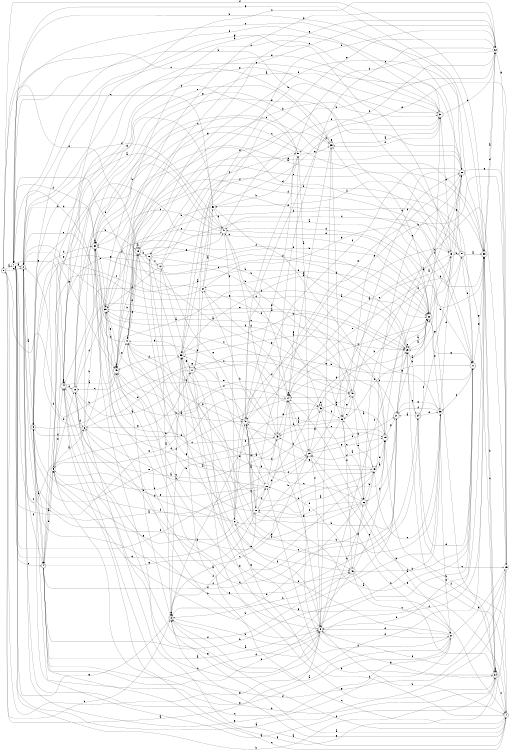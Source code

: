 digraph n44_7 {
__start0 [label="" shape="none"];

rankdir=LR;
size="8,5";

s0 [style="rounded,filled", color="black", fillcolor="white" shape="doublecircle", label="0"];
s1 [style="filled", color="black", fillcolor="white" shape="circle", label="1"];
s2 [style="rounded,filled", color="black", fillcolor="white" shape="doublecircle", label="2"];
s3 [style="rounded,filled", color="black", fillcolor="white" shape="doublecircle", label="3"];
s4 [style="rounded,filled", color="black", fillcolor="white" shape="doublecircle", label="4"];
s5 [style="filled", color="black", fillcolor="white" shape="circle", label="5"];
s6 [style="filled", color="black", fillcolor="white" shape="circle", label="6"];
s7 [style="rounded,filled", color="black", fillcolor="white" shape="doublecircle", label="7"];
s8 [style="rounded,filled", color="black", fillcolor="white" shape="doublecircle", label="8"];
s9 [style="rounded,filled", color="black", fillcolor="white" shape="doublecircle", label="9"];
s10 [style="rounded,filled", color="black", fillcolor="white" shape="doublecircle", label="10"];
s11 [style="rounded,filled", color="black", fillcolor="white" shape="doublecircle", label="11"];
s12 [style="rounded,filled", color="black", fillcolor="white" shape="doublecircle", label="12"];
s13 [style="filled", color="black", fillcolor="white" shape="circle", label="13"];
s14 [style="filled", color="black", fillcolor="white" shape="circle", label="14"];
s15 [style="rounded,filled", color="black", fillcolor="white" shape="doublecircle", label="15"];
s16 [style="rounded,filled", color="black", fillcolor="white" shape="doublecircle", label="16"];
s17 [style="rounded,filled", color="black", fillcolor="white" shape="doublecircle", label="17"];
s18 [style="filled", color="black", fillcolor="white" shape="circle", label="18"];
s19 [style="rounded,filled", color="black", fillcolor="white" shape="doublecircle", label="19"];
s20 [style="rounded,filled", color="black", fillcolor="white" shape="doublecircle", label="20"];
s21 [style="rounded,filled", color="black", fillcolor="white" shape="doublecircle", label="21"];
s22 [style="rounded,filled", color="black", fillcolor="white" shape="doublecircle", label="22"];
s23 [style="filled", color="black", fillcolor="white" shape="circle", label="23"];
s24 [style="rounded,filled", color="black", fillcolor="white" shape="doublecircle", label="24"];
s25 [style="filled", color="black", fillcolor="white" shape="circle", label="25"];
s26 [style="rounded,filled", color="black", fillcolor="white" shape="doublecircle", label="26"];
s27 [style="filled", color="black", fillcolor="white" shape="circle", label="27"];
s28 [style="filled", color="black", fillcolor="white" shape="circle", label="28"];
s29 [style="rounded,filled", color="black", fillcolor="white" shape="doublecircle", label="29"];
s30 [style="rounded,filled", color="black", fillcolor="white" shape="doublecircle", label="30"];
s31 [style="rounded,filled", color="black", fillcolor="white" shape="doublecircle", label="31"];
s32 [style="filled", color="black", fillcolor="white" shape="circle", label="32"];
s33 [style="rounded,filled", color="black", fillcolor="white" shape="doublecircle", label="33"];
s34 [style="rounded,filled", color="black", fillcolor="white" shape="doublecircle", label="34"];
s35 [style="filled", color="black", fillcolor="white" shape="circle", label="35"];
s36 [style="filled", color="black", fillcolor="white" shape="circle", label="36"];
s37 [style="filled", color="black", fillcolor="white" shape="circle", label="37"];
s38 [style="filled", color="black", fillcolor="white" shape="circle", label="38"];
s39 [style="filled", color="black", fillcolor="white" shape="circle", label="39"];
s40 [style="rounded,filled", color="black", fillcolor="white" shape="doublecircle", label="40"];
s41 [style="filled", color="black", fillcolor="white" shape="circle", label="41"];
s42 [style="rounded,filled", color="black", fillcolor="white" shape="doublecircle", label="42"];
s43 [style="rounded,filled", color="black", fillcolor="white" shape="doublecircle", label="43"];
s44 [style="rounded,filled", color="black", fillcolor="white" shape="doublecircle", label="44"];
s45 [style="rounded,filled", color="black", fillcolor="white" shape="doublecircle", label="45"];
s46 [style="rounded,filled", color="black", fillcolor="white" shape="doublecircle", label="46"];
s47 [style="rounded,filled", color="black", fillcolor="white" shape="doublecircle", label="47"];
s48 [style="rounded,filled", color="black", fillcolor="white" shape="doublecircle", label="48"];
s49 [style="filled", color="black", fillcolor="white" shape="circle", label="49"];
s50 [style="rounded,filled", color="black", fillcolor="white" shape="doublecircle", label="50"];
s51 [style="filled", color="black", fillcolor="white" shape="circle", label="51"];
s52 [style="filled", color="black", fillcolor="white" shape="circle", label="52"];
s53 [style="filled", color="black", fillcolor="white" shape="circle", label="53"];
s54 [style="filled", color="black", fillcolor="white" shape="circle", label="54"];
s0 -> s1 [label="a"];
s0 -> s53 [label="b"];
s0 -> s8 [label="c"];
s0 -> s33 [label="d"];
s0 -> s2 [label="e"];
s0 -> s15 [label="f"];
s0 -> s33 [label="g"];
s1 -> s2 [label="a"];
s1 -> s42 [label="b"];
s1 -> s33 [label="c"];
s1 -> s45 [label="d"];
s1 -> s4 [label="e"];
s1 -> s29 [label="f"];
s1 -> s44 [label="g"];
s2 -> s3 [label="a"];
s2 -> s30 [label="b"];
s2 -> s4 [label="c"];
s2 -> s47 [label="d"];
s2 -> s43 [label="e"];
s2 -> s4 [label="f"];
s2 -> s45 [label="g"];
s3 -> s4 [label="a"];
s3 -> s22 [label="b"];
s3 -> s23 [label="c"];
s3 -> s30 [label="d"];
s3 -> s27 [label="e"];
s3 -> s6 [label="f"];
s3 -> s48 [label="g"];
s4 -> s5 [label="a"];
s4 -> s38 [label="b"];
s4 -> s7 [label="c"];
s4 -> s17 [label="d"];
s4 -> s33 [label="e"];
s4 -> s49 [label="f"];
s4 -> s18 [label="g"];
s5 -> s6 [label="a"];
s5 -> s4 [label="b"];
s5 -> s32 [label="c"];
s5 -> s10 [label="d"];
s5 -> s44 [label="e"];
s5 -> s28 [label="f"];
s5 -> s23 [label="g"];
s6 -> s7 [label="a"];
s6 -> s30 [label="b"];
s6 -> s21 [label="c"];
s6 -> s2 [label="d"];
s6 -> s20 [label="e"];
s6 -> s22 [label="f"];
s6 -> s11 [label="g"];
s7 -> s8 [label="a"];
s7 -> s14 [label="b"];
s7 -> s53 [label="c"];
s7 -> s37 [label="d"];
s7 -> s29 [label="e"];
s7 -> s8 [label="f"];
s7 -> s8 [label="g"];
s8 -> s9 [label="a"];
s8 -> s9 [label="b"];
s8 -> s29 [label="c"];
s8 -> s45 [label="d"];
s8 -> s8 [label="e"];
s8 -> s53 [label="f"];
s8 -> s1 [label="g"];
s9 -> s0 [label="a"];
s9 -> s7 [label="b"];
s9 -> s10 [label="c"];
s9 -> s27 [label="d"];
s9 -> s35 [label="e"];
s9 -> s22 [label="f"];
s9 -> s53 [label="g"];
s10 -> s11 [label="a"];
s10 -> s15 [label="b"];
s10 -> s20 [label="c"];
s10 -> s14 [label="d"];
s10 -> s23 [label="e"];
s10 -> s6 [label="f"];
s10 -> s35 [label="g"];
s11 -> s12 [label="a"];
s11 -> s34 [label="b"];
s11 -> s48 [label="c"];
s11 -> s46 [label="d"];
s11 -> s6 [label="e"];
s11 -> s54 [label="f"];
s11 -> s34 [label="g"];
s12 -> s8 [label="a"];
s12 -> s13 [label="b"];
s12 -> s51 [label="c"];
s12 -> s39 [label="d"];
s12 -> s28 [label="e"];
s12 -> s22 [label="f"];
s12 -> s44 [label="g"];
s13 -> s14 [label="a"];
s13 -> s50 [label="b"];
s13 -> s30 [label="c"];
s13 -> s2 [label="d"];
s13 -> s20 [label="e"];
s13 -> s23 [label="f"];
s13 -> s22 [label="g"];
s14 -> s15 [label="a"];
s14 -> s34 [label="b"];
s14 -> s14 [label="c"];
s14 -> s5 [label="d"];
s14 -> s1 [label="e"];
s14 -> s29 [label="f"];
s14 -> s51 [label="g"];
s15 -> s15 [label="a"];
s15 -> s16 [label="b"];
s15 -> s47 [label="c"];
s15 -> s22 [label="d"];
s15 -> s41 [label="e"];
s15 -> s20 [label="f"];
s15 -> s37 [label="g"];
s16 -> s17 [label="a"];
s16 -> s48 [label="b"];
s16 -> s12 [label="c"];
s16 -> s49 [label="d"];
s16 -> s46 [label="e"];
s16 -> s30 [label="f"];
s16 -> s47 [label="g"];
s17 -> s18 [label="a"];
s17 -> s11 [label="b"];
s17 -> s14 [label="c"];
s17 -> s39 [label="d"];
s17 -> s9 [label="e"];
s17 -> s38 [label="f"];
s17 -> s33 [label="g"];
s18 -> s19 [label="a"];
s18 -> s45 [label="b"];
s18 -> s28 [label="c"];
s18 -> s14 [label="d"];
s18 -> s20 [label="e"];
s18 -> s8 [label="f"];
s18 -> s1 [label="g"];
s19 -> s20 [label="a"];
s19 -> s7 [label="b"];
s19 -> s43 [label="c"];
s19 -> s29 [label="d"];
s19 -> s14 [label="e"];
s19 -> s39 [label="f"];
s19 -> s21 [label="g"];
s20 -> s21 [label="a"];
s20 -> s49 [label="b"];
s20 -> s45 [label="c"];
s20 -> s36 [label="d"];
s20 -> s5 [label="e"];
s20 -> s40 [label="f"];
s20 -> s25 [label="g"];
s21 -> s22 [label="a"];
s21 -> s8 [label="b"];
s21 -> s39 [label="c"];
s21 -> s26 [label="d"];
s21 -> s44 [label="e"];
s21 -> s3 [label="f"];
s21 -> s23 [label="g"];
s22 -> s23 [label="a"];
s22 -> s1 [label="b"];
s22 -> s14 [label="c"];
s22 -> s47 [label="d"];
s22 -> s38 [label="e"];
s22 -> s31 [label="f"];
s22 -> s17 [label="g"];
s23 -> s22 [label="a"];
s23 -> s24 [label="b"];
s23 -> s23 [label="c"];
s23 -> s54 [label="d"];
s23 -> s36 [label="e"];
s23 -> s45 [label="f"];
s23 -> s50 [label="g"];
s24 -> s21 [label="a"];
s24 -> s20 [label="b"];
s24 -> s25 [label="c"];
s24 -> s17 [label="d"];
s24 -> s38 [label="e"];
s24 -> s22 [label="f"];
s24 -> s23 [label="g"];
s25 -> s1 [label="a"];
s25 -> s1 [label="b"];
s25 -> s26 [label="c"];
s25 -> s44 [label="d"];
s25 -> s51 [label="e"];
s25 -> s9 [label="f"];
s25 -> s40 [label="g"];
s26 -> s27 [label="a"];
s26 -> s49 [label="b"];
s26 -> s40 [label="c"];
s26 -> s8 [label="d"];
s26 -> s18 [label="e"];
s26 -> s53 [label="f"];
s26 -> s40 [label="g"];
s27 -> s8 [label="a"];
s27 -> s25 [label="b"];
s27 -> s2 [label="c"];
s27 -> s9 [label="d"];
s27 -> s16 [label="e"];
s27 -> s28 [label="f"];
s27 -> s2 [label="g"];
s28 -> s3 [label="a"];
s28 -> s6 [label="b"];
s28 -> s29 [label="c"];
s28 -> s43 [label="d"];
s28 -> s5 [label="e"];
s28 -> s53 [label="f"];
s28 -> s23 [label="g"];
s29 -> s30 [label="a"];
s29 -> s43 [label="b"];
s29 -> s19 [label="c"];
s29 -> s21 [label="d"];
s29 -> s13 [label="e"];
s29 -> s9 [label="f"];
s29 -> s42 [label="g"];
s30 -> s31 [label="a"];
s30 -> s9 [label="b"];
s30 -> s30 [label="c"];
s30 -> s17 [label="d"];
s30 -> s39 [label="e"];
s30 -> s1 [label="f"];
s30 -> s9 [label="g"];
s31 -> s3 [label="a"];
s31 -> s15 [label="b"];
s31 -> s32 [label="c"];
s31 -> s2 [label="d"];
s31 -> s39 [label="e"];
s31 -> s35 [label="f"];
s31 -> s13 [label="g"];
s32 -> s33 [label="a"];
s32 -> s53 [label="b"];
s32 -> s41 [label="c"];
s32 -> s40 [label="d"];
s32 -> s43 [label="e"];
s32 -> s11 [label="f"];
s32 -> s25 [label="g"];
s33 -> s30 [label="a"];
s33 -> s34 [label="b"];
s33 -> s34 [label="c"];
s33 -> s32 [label="d"];
s33 -> s39 [label="e"];
s33 -> s52 [label="f"];
s33 -> s1 [label="g"];
s34 -> s3 [label="a"];
s34 -> s34 [label="b"];
s34 -> s7 [label="c"];
s34 -> s5 [label="d"];
s34 -> s35 [label="e"];
s34 -> s23 [label="f"];
s34 -> s14 [label="g"];
s35 -> s31 [label="a"];
s35 -> s14 [label="b"];
s35 -> s1 [label="c"];
s35 -> s36 [label="d"];
s35 -> s44 [label="e"];
s35 -> s16 [label="f"];
s35 -> s35 [label="g"];
s36 -> s26 [label="a"];
s36 -> s37 [label="b"];
s36 -> s48 [label="c"];
s36 -> s40 [label="d"];
s36 -> s39 [label="e"];
s36 -> s46 [label="f"];
s36 -> s54 [label="g"];
s37 -> s13 [label="a"];
s37 -> s38 [label="b"];
s37 -> s45 [label="c"];
s37 -> s10 [label="d"];
s37 -> s40 [label="e"];
s37 -> s9 [label="f"];
s37 -> s5 [label="g"];
s38 -> s39 [label="a"];
s38 -> s5 [label="b"];
s38 -> s49 [label="c"];
s38 -> s13 [label="d"];
s38 -> s21 [label="e"];
s38 -> s21 [label="f"];
s38 -> s27 [label="g"];
s39 -> s9 [label="a"];
s39 -> s40 [label="b"];
s39 -> s2 [label="c"];
s39 -> s17 [label="d"];
s39 -> s45 [label="e"];
s39 -> s10 [label="f"];
s39 -> s2 [label="g"];
s40 -> s18 [label="a"];
s40 -> s24 [label="b"];
s40 -> s41 [label="c"];
s40 -> s18 [label="d"];
s40 -> s50 [label="e"];
s40 -> s32 [label="f"];
s40 -> s51 [label="g"];
s41 -> s19 [label="a"];
s41 -> s31 [label="b"];
s41 -> s42 [label="c"];
s41 -> s30 [label="d"];
s41 -> s46 [label="e"];
s41 -> s15 [label="f"];
s41 -> s32 [label="g"];
s42 -> s43 [label="a"];
s42 -> s22 [label="b"];
s42 -> s48 [label="c"];
s42 -> s42 [label="d"];
s42 -> s8 [label="e"];
s42 -> s36 [label="f"];
s42 -> s26 [label="g"];
s43 -> s44 [label="a"];
s43 -> s3 [label="b"];
s43 -> s39 [label="c"];
s43 -> s9 [label="d"];
s43 -> s14 [label="e"];
s43 -> s47 [label="f"];
s43 -> s41 [label="g"];
s44 -> s45 [label="a"];
s44 -> s22 [label="b"];
s44 -> s31 [label="c"];
s44 -> s10 [label="d"];
s44 -> s44 [label="e"];
s44 -> s46 [label="f"];
s44 -> s34 [label="g"];
s45 -> s40 [label="a"];
s45 -> s15 [label="b"];
s45 -> s10 [label="c"];
s45 -> s32 [label="d"];
s45 -> s41 [label="e"];
s45 -> s45 [label="f"];
s45 -> s33 [label="g"];
s46 -> s4 [label="a"];
s46 -> s17 [label="b"];
s46 -> s27 [label="c"];
s46 -> s28 [label="d"];
s46 -> s19 [label="e"];
s46 -> s7 [label="f"];
s46 -> s26 [label="g"];
s47 -> s3 [label="a"];
s47 -> s4 [label="b"];
s47 -> s30 [label="c"];
s47 -> s14 [label="d"];
s47 -> s22 [label="e"];
s47 -> s31 [label="f"];
s47 -> s37 [label="g"];
s48 -> s49 [label="a"];
s48 -> s15 [label="b"];
s48 -> s30 [label="c"];
s48 -> s20 [label="d"];
s48 -> s36 [label="e"];
s48 -> s33 [label="f"];
s48 -> s26 [label="g"];
s49 -> s19 [label="a"];
s49 -> s9 [label="b"];
s49 -> s41 [label="c"];
s49 -> s19 [label="d"];
s49 -> s36 [label="e"];
s49 -> s2 [label="f"];
s49 -> s40 [label="g"];
s50 -> s33 [label="a"];
s50 -> s0 [label="b"];
s50 -> s47 [label="c"];
s50 -> s41 [label="d"];
s50 -> s2 [label="e"];
s50 -> s17 [label="f"];
s50 -> s34 [label="g"];
s51 -> s29 [label="a"];
s51 -> s52 [label="b"];
s51 -> s30 [label="c"];
s51 -> s44 [label="d"];
s51 -> s35 [label="e"];
s51 -> s53 [label="f"];
s51 -> s45 [label="g"];
s52 -> s53 [label="a"];
s52 -> s16 [label="b"];
s52 -> s1 [label="c"];
s52 -> s47 [label="d"];
s52 -> s19 [label="e"];
s52 -> s31 [label="f"];
s52 -> s4 [label="g"];
s53 -> s22 [label="a"];
s53 -> s23 [label="b"];
s53 -> s24 [label="c"];
s53 -> s23 [label="d"];
s53 -> s11 [label="e"];
s53 -> s45 [label="f"];
s53 -> s41 [label="g"];
s54 -> s52 [label="a"];
s54 -> s43 [label="b"];
s54 -> s3 [label="c"];
s54 -> s42 [label="d"];
s54 -> s32 [label="e"];
s54 -> s1 [label="f"];
s54 -> s33 [label="g"];

}